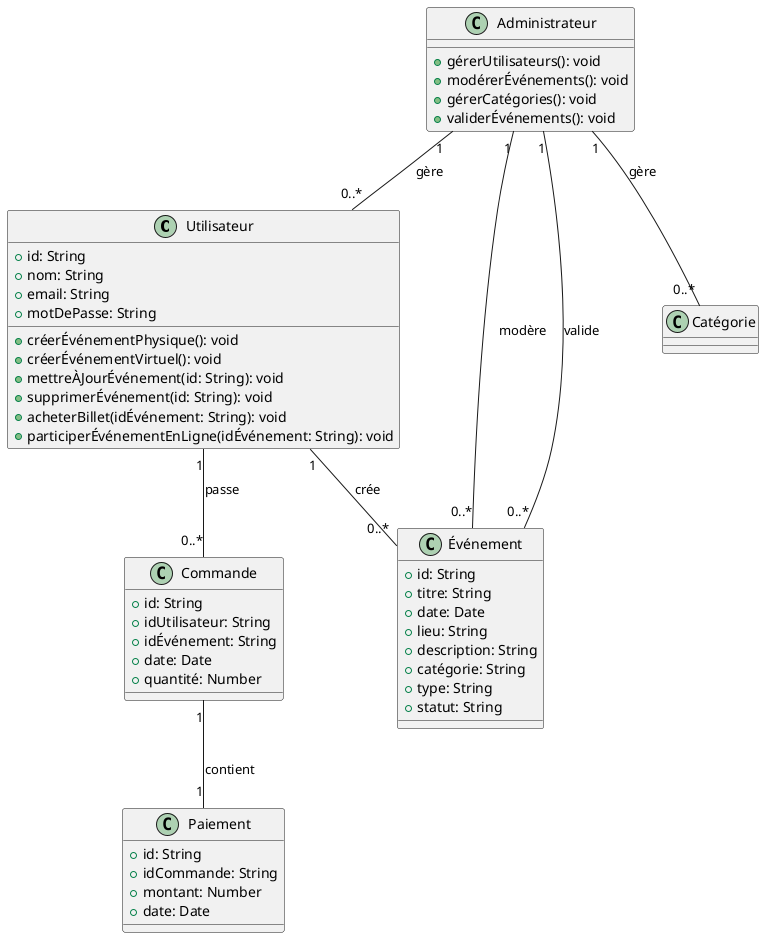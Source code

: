 @startuml
class Utilisateur {
    +id: String
    +nom: String
    +email: String
    +motDePasse: String
    +créerÉvénementPhysique(): void
    +créerÉvénementVirtuel(): void
    +mettreÀJourÉvénement(id: String): void
    +supprimerÉvénement(id: String): void
    +acheterBillet(idÉvénement: String): void
    +participerÉvénementEnLigne(idÉvénement: String): void
}

class Administrateur {
    +gérerUtilisateurs(): void
    +modérerÉvénements(): void
    +gérerCatégories(): void
    +validerÉvénements(): void
}

class Événement {
    +id: String
    +titre: String
    +date: Date
    +lieu: String
    +description: String
    +catégorie: String
    +type: String
    +statut: String
}

class Commande {
    +id: String
    +idUtilisateur: String
    +idÉvénement: String
    +date: Date
    +quantité: Number
}

class Paiement {
    +id: String
    +idCommande: String
    +montant: Number
    +date: Date
}

Utilisateur "1" -- "0..*" Événement : crée
Utilisateur "1" -- "0..*" Commande : passe
Commande "1" -- "1" Paiement : contient
Administrateur "1" -- "0..*" Utilisateur : gère
Administrateur "1" -- "0..*" Événement : modère
Administrateur "1" -- "0..*" Catégorie : gère
Administrateur "1" -- "0..*" Événement : valide

@enduml
